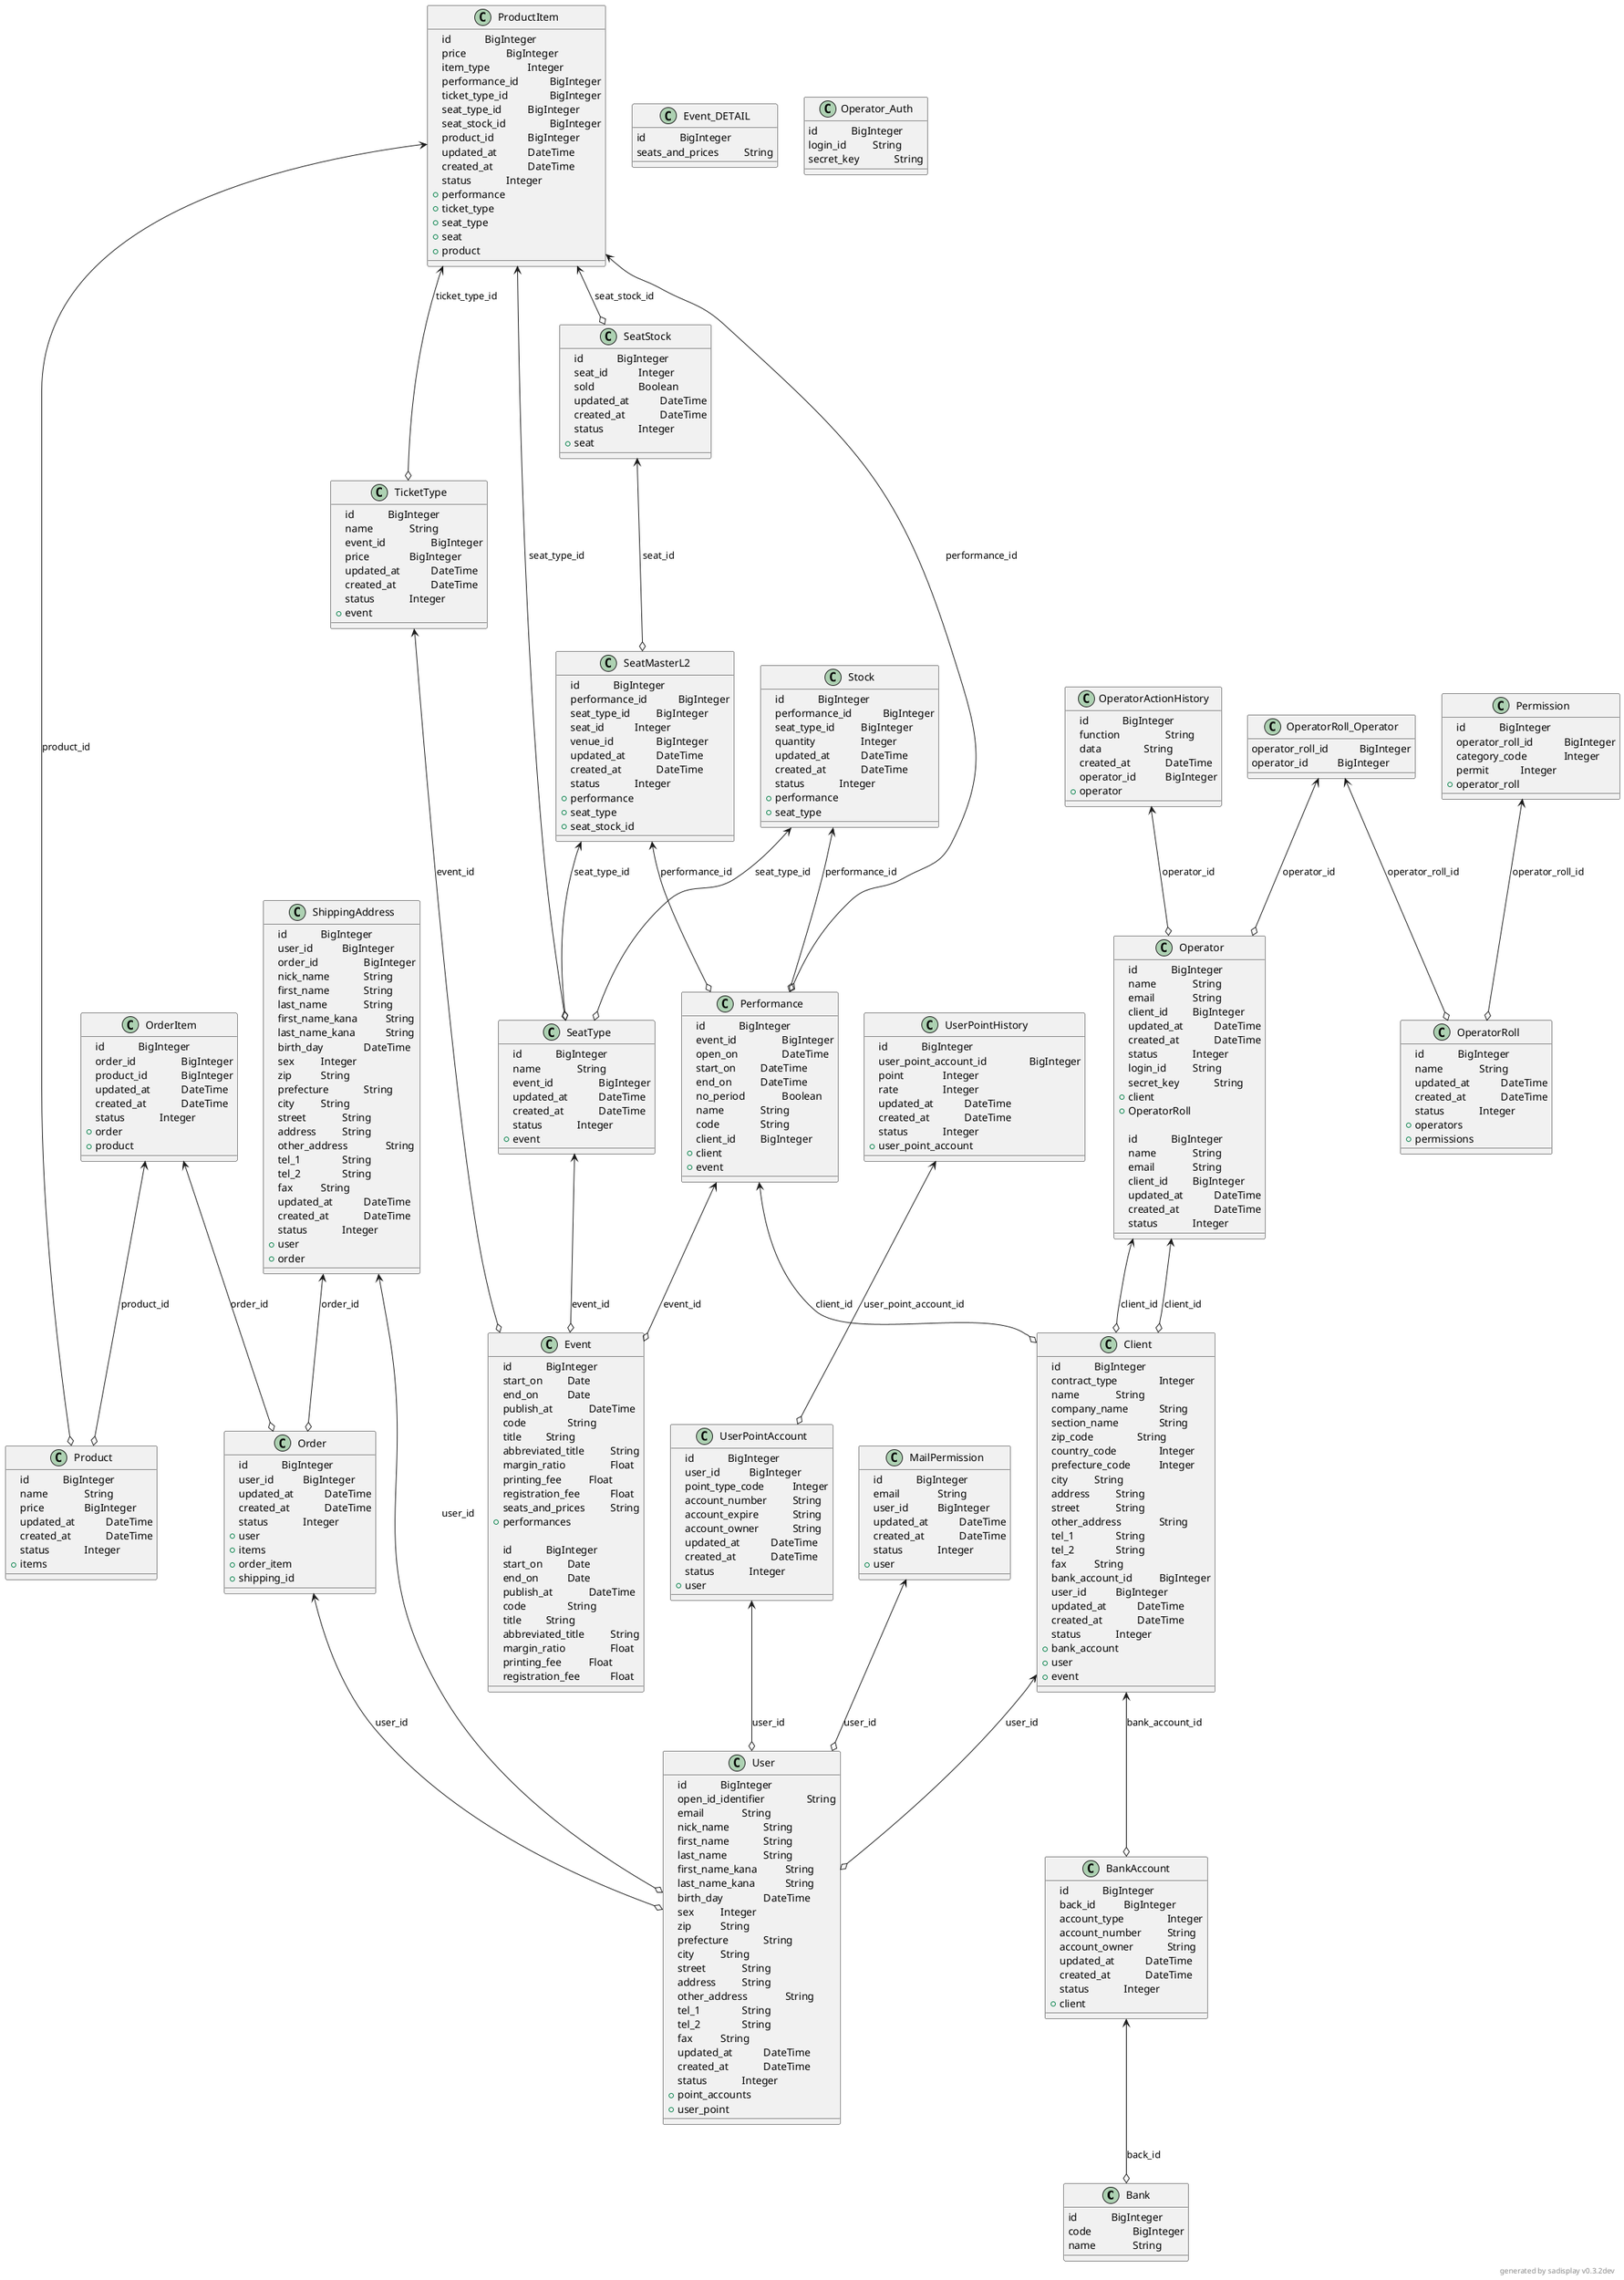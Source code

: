 @startuml
Class Bank {
	id 		BigInteger
	code 		BigInteger
	name 		String


}

Class BankAccount {
	id 		BigInteger
	back_id 		BigInteger
	account_type 		Integer
	account_number 		String
	account_owner 		String
	updated_at 		DateTime
	created_at 		DateTime
	status 		Integer
	+		client

}

Class Client {
	id 		BigInteger
	contract_type 		Integer
	name 		String
	company_name 		String
	section_name 		String
	zip_code 		String
	country_code 		Integer
	prefecture_code 		Integer
	city 		String
	address 		String
	street 		String
	other_address 		String
	tel_1 		String
	tel_2 		String
	fax 		String
	bank_account_id 		BigInteger
	user_id 		BigInteger
	updated_at 		DateTime
	created_at 		DateTime
	status 		Integer
	+		bank_account
	+		user
	+		event

}

Class Event {
	id 		BigInteger
	start_on 		Date
	end_on 		Date
	publish_at 		DateTime
	code 		String
	title 		String
	abbreviated_title 		String
	margin_ratio 		Float
	printing_fee 		Float
	registration_fee 		Float
	seats_and_prices 		String
	+		performances

}

Class MailPermission {
	id 		BigInteger
	email 		String
	user_id 		BigInteger
	updated_at 		DateTime
	created_at 		DateTime
	status 		Integer
	+		user

}

Class Operator {
	id 		BigInteger
	name 		String
	email 		String
	client_id 		BigInteger
	updated_at 		DateTime
	created_at 		DateTime
	status 		Integer
	login_id 		String
	secret_key 		String
	+		client
	+		OperatorRoll

}

Class OperatorActionHistory {
	id 		BigInteger
	function 		String
	data 		String
	created_at 		DateTime
	operator_id 		BigInteger
	+		operator

}

Class OperatorRoll {
	id 		BigInteger
	name 		String
	updated_at 		DateTime
	created_at 		DateTime
	status 		Integer
	+		operators
	+		permissions

}

Class Order {
	id 		BigInteger
	user_id 		BigInteger
	updated_at 		DateTime
	created_at 		DateTime
	status 		Integer
	+		user
	+		items
	+		order_item
	+		shipping_id

}

Class OrderItem {
	id 		BigInteger
	order_id 		BigInteger
	product_id 		BigInteger
	updated_at 		DateTime
	created_at 		DateTime
	status 		Integer
	+		order
	+		product

}

Class Performance {
	id 		BigInteger
	event_id 		BigInteger
	open_on 		DateTime
	start_on 		DateTime
	end_on 		DateTime
	no_period 		Boolean
	name 		String
	code 		String
	client_id 		BigInteger
	+		client
	+		event

}

Class Permission {
	id 		BigInteger
	operator_roll_id 		BigInteger
	category_code 		Integer
	permit 		Integer
	+		operator_roll

}

Class Product {
	id 		BigInteger
	name 		String
	price 		BigInteger
	updated_at 		DateTime
	created_at 		DateTime
	status 		Integer
	+		items

}

Class ProductItem {
	id 		BigInteger
	price 		BigInteger
	item_type 		Integer
	performance_id 		BigInteger
	ticket_type_id 		BigInteger
	seat_type_id 		BigInteger
	seat_stock_id 		BigInteger
	product_id 		BigInteger
	updated_at 		DateTime
	created_at 		DateTime
	status 		Integer
	+		performance
	+		ticket_type
	+		seat_type
	+		seat
	+		product

}

Class SeatMasterL2 {
	id 		BigInteger
	performance_id 		BigInteger
	seat_type_id 		BigInteger
	seat_id 		Integer
	venue_id 		BigInteger
	updated_at 		DateTime
	created_at 		DateTime
	status 		Integer
	+		performance
	+		seat_type
	+		seat_stock_id

}

Class SeatStock {
	id 		BigInteger
	seat_id 		Integer
	sold 		Boolean
	updated_at 		DateTime
	created_at 		DateTime
	status 		Integer
	+		seat

}

Class SeatType {
	id 		BigInteger
	name 		String
	event_id 		BigInteger
	updated_at 		DateTime
	created_at 		DateTime
	status 		Integer
	+		event

}

Class ShippingAddress {
	id 		BigInteger
	user_id 		BigInteger
	order_id 		BigInteger
	nick_name 		String
	first_name 		String
	last_name 		String
	first_name_kana 		String
	last_name_kana 		String
	birth_day 		DateTime
	sex 		Integer
	zip 		String
	prefecture 		String
	city 		String
	street 		String
	address 		String
	other_address 		String
	tel_1 		String
	tel_2 		String
	fax 		String
	updated_at 		DateTime
	created_at 		DateTime
	status 		Integer
	+		user
	+		order

}

Class Stock {
	id 		BigInteger
	performance_id 		BigInteger
	seat_type_id 		BigInteger
	quantity 		Integer
	updated_at 		DateTime
	created_at 		DateTime
	status 		Integer
	+		performance
	+		seat_type

}

Class TicketType {
	id 		BigInteger
	name 		String
	event_id 		BigInteger
	price 		BigInteger
	updated_at 		DateTime
	created_at 		DateTime
	status 		Integer
	+		event

}

Class User {
	id 		BigInteger
	open_id_identifier 		String
	email 		String
	nick_name 		String
	first_name 		String
	last_name 		String
	first_name_kana 		String
	last_name_kana 		String
	birth_day 		DateTime
	sex 		Integer
	zip 		String
	prefecture 		String
	city 		String
	street 		String
	address 		String
	other_address 		String
	tel_1 		String
	tel_2 		String
	fax 		String
	updated_at 		DateTime
	created_at 		DateTime
	status 		Integer
	+		point_accounts
	+		user_point

}

Class UserPointAccount {
	id 		BigInteger
	user_id 		BigInteger
	point_type_code 		Integer
	account_number 		String
	account_expire 		String
	account_owner 		String
	updated_at 		DateTime
	created_at 		DateTime
	status 		Integer
	+		user

}

Class UserPointHistory {
	id 		BigInteger
	user_point_account_id 		BigInteger
	point 		Integer
	rate 		Integer
	updated_at 		DateTime
	created_at 		DateTime
	status 		Integer
	+		user_point_account

}

Class Event_DETAIL {
	id 		BigInteger
	seats_and_prices 		String


}

Class Event {
	id 		BigInteger
	start_on 		Date
	end_on 		Date
	publish_at 		DateTime
	code 		String
	title 		String
	abbreviated_title 		String
	margin_ratio 		Float
	printing_fee 		Float
	registration_fee 		Float


}

Class Operator_Auth {
	id 		BigInteger
	login_id 		String
	secret_key 		String


}

Class OperatorRoll_Operator {
	operator_roll_id 		BigInteger
	operator_id 		BigInteger


}

Class Operator {
	id 		BigInteger
	name 		String
	email 		String
	client_id 		BigInteger
	updated_at 		DateTime
	created_at 		DateTime
	status 		Integer


}

BankAccount <--o Bank: back_id

Client <--o BankAccount: bank_account_id

Client <--o User: user_id

MailPermission <--o User: user_id

Operator <--o Client: client_id

OperatorActionHistory <--o Operator: operator_id

Order <--o User: user_id

OrderItem <--o Order: order_id

OrderItem <--o Product: product_id

Performance <--o Event: event_id

Performance <--o Client: client_id

Permission <--o OperatorRoll: operator_roll_id

ProductItem <--o Performance: performance_id

ProductItem <--o TicketType: ticket_type_id

ProductItem <--o SeatType: seat_type_id

ProductItem <--o SeatStock: seat_stock_id

ProductItem <--o Product: product_id

SeatMasterL2 <--o Performance: performance_id

SeatMasterL2 <--o SeatType: seat_type_id

SeatStock <--o SeatMasterL2: seat_id

SeatType <--o Event: event_id

ShippingAddress <--o User: user_id

ShippingAddress <--o Order: order_id

Stock <--o Performance: performance_id

Stock <--o SeatType: seat_type_id

TicketType <--o Event: event_id

UserPointAccount <--o User: user_id

UserPointHistory <--o UserPointAccount: user_point_account_id

OperatorRoll_Operator <--o OperatorRoll: operator_roll_id

OperatorRoll_Operator <--o Operator: operator_id

Operator <--o Client: client_id

right footer generated by sadisplay v0.3.2dev
@enduml